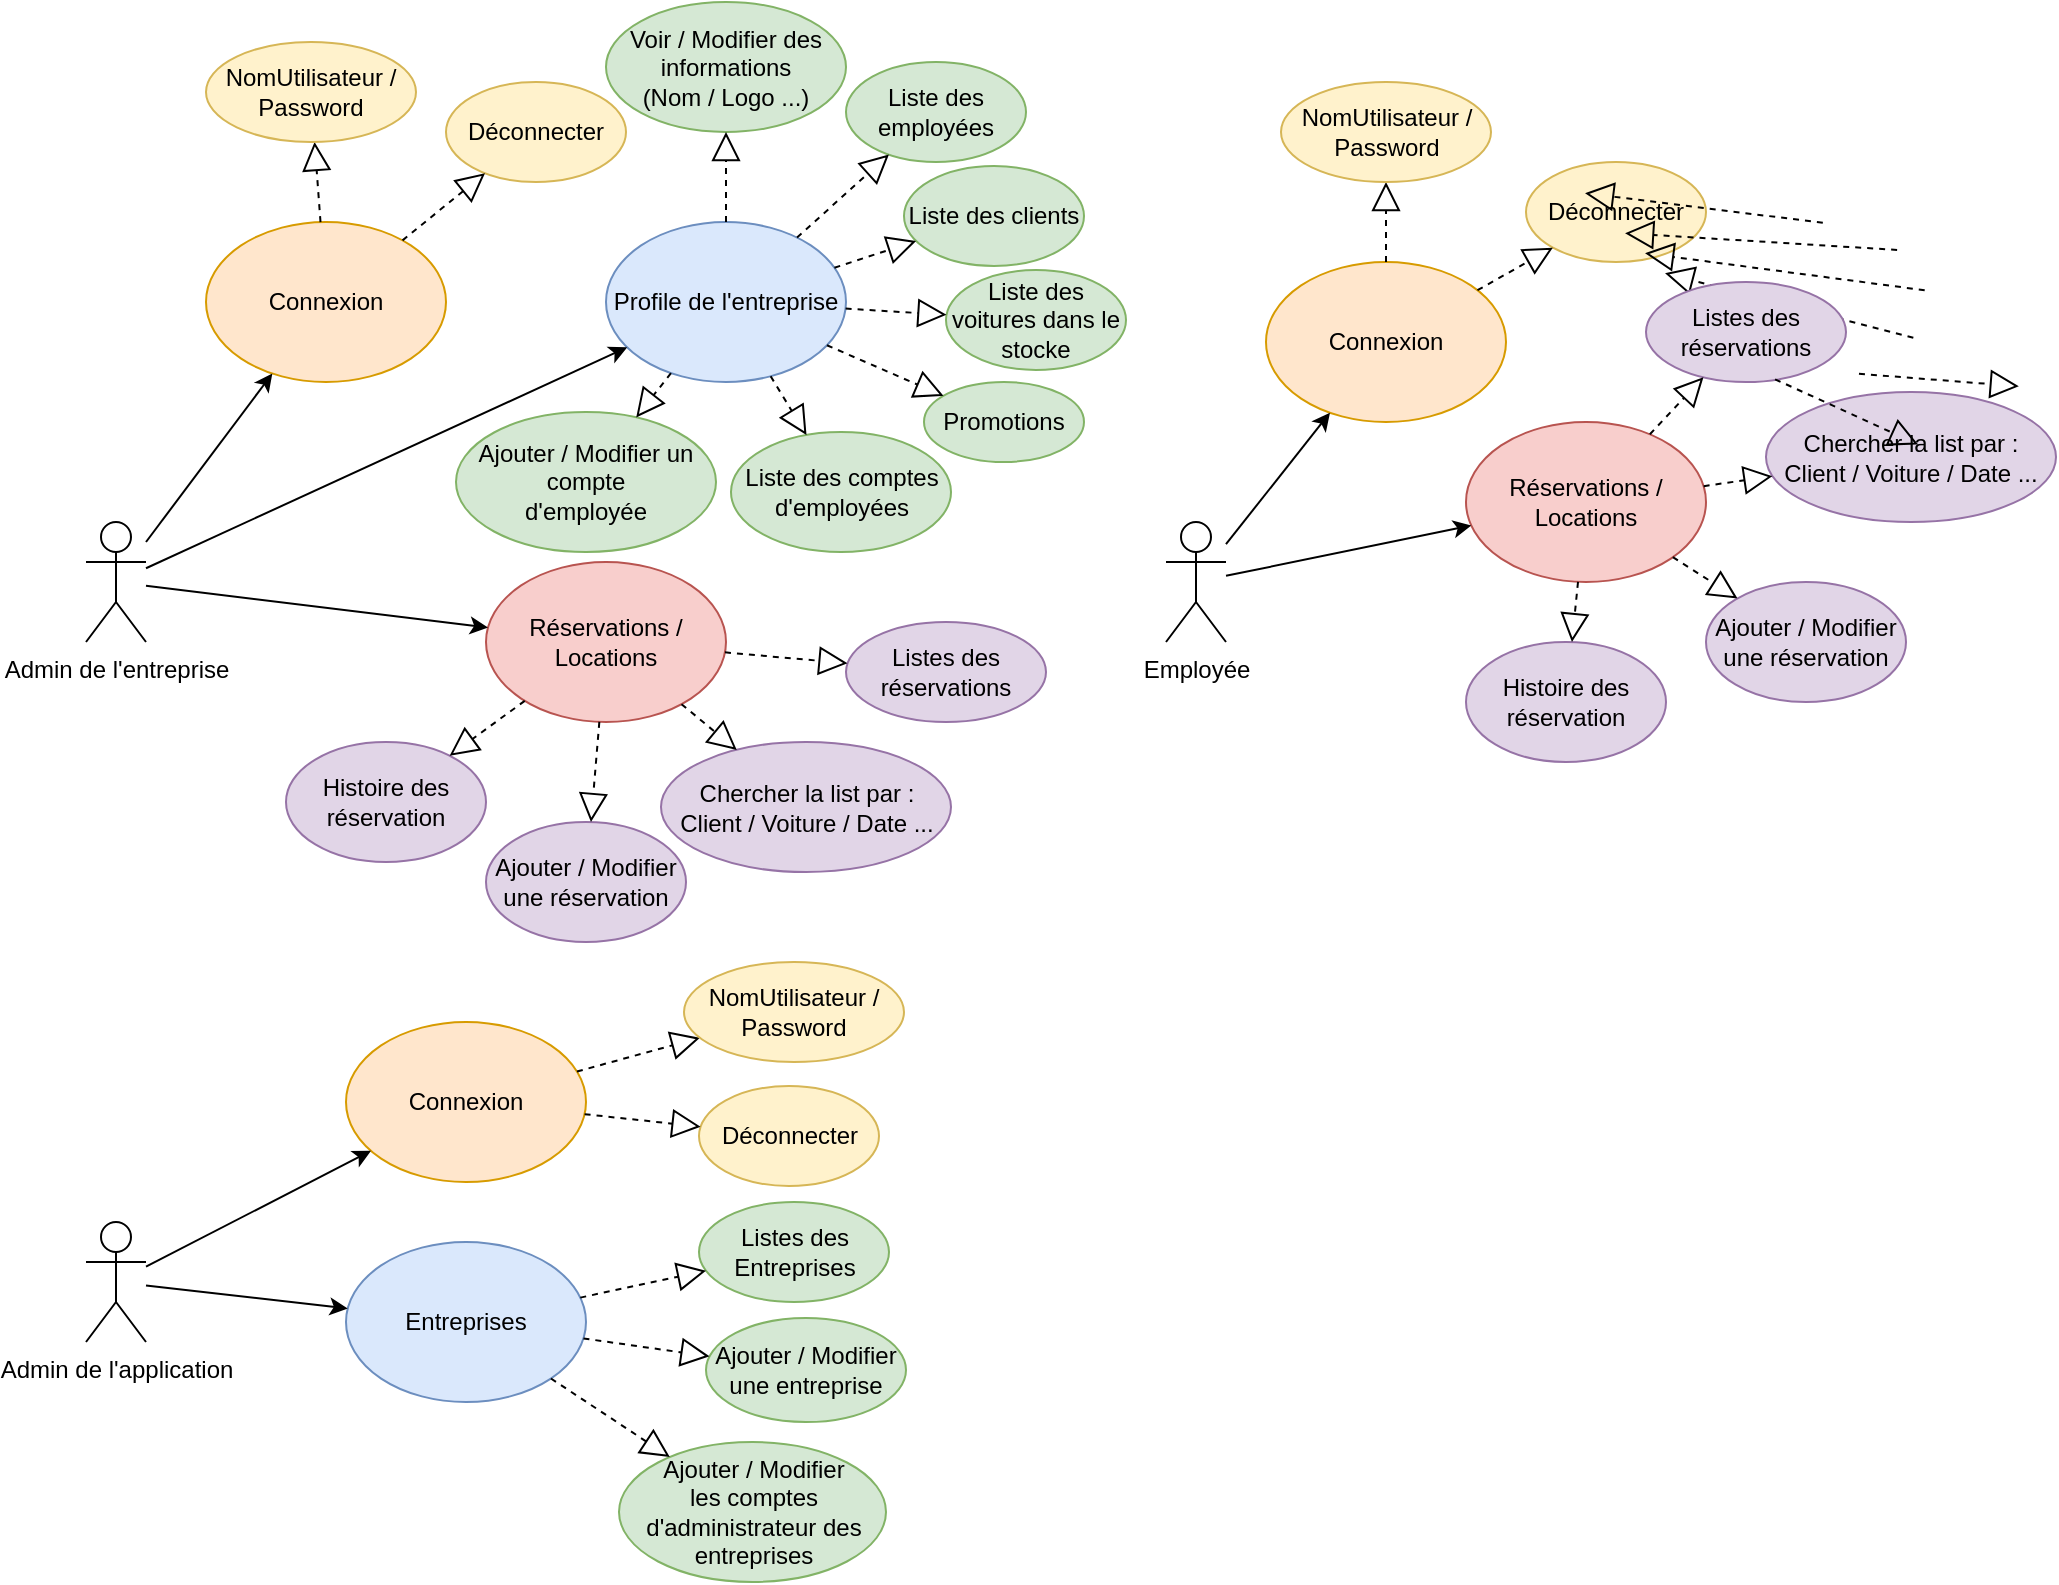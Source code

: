 <mxfile version="15.8.7" type="device"><diagram id="44ZVwxQTt3BeEof1UOp4" name="Page-1"><mxGraphModel dx="1422" dy="865" grid="1" gridSize="10" guides="1" tooltips="1" connect="1" arrows="1" fold="1" page="1" pageScale="1" pageWidth="850" pageHeight="1100" math="0" shadow="0"><root><mxCell id="0"/><mxCell id="1" parent="0"/><mxCell id="5zWyKQmR6_kt13JMFrn8-1" value="Admin de l'entreprise" style="shape=umlActor;verticalLabelPosition=bottom;verticalAlign=top;html=1;outlineConnect=0;" parent="1" vertex="1"><mxGeometry x="80" y="260" width="30" height="60" as="geometry"/></mxCell><mxCell id="5zWyKQmR6_kt13JMFrn8-2" value="Admin de l'application" style="shape=umlActor;verticalLabelPosition=bottom;verticalAlign=top;html=1;outlineConnect=0;" parent="1" vertex="1"><mxGeometry x="80" y="610" width="30" height="60" as="geometry"/></mxCell><mxCell id="5zWyKQmR6_kt13JMFrn8-3" value="Connexion" style="ellipse;whiteSpace=wrap;html=1;fillColor=#ffe6cc;strokeColor=#d79b00;" parent="1" vertex="1"><mxGeometry x="140" y="110" width="120" height="80" as="geometry"/></mxCell><mxCell id="5zWyKQmR6_kt13JMFrn8-4" value="Profile de l'entreprise" style="ellipse;whiteSpace=wrap;html=1;fillColor=#dae8fc;strokeColor=#6c8ebf;" parent="1" vertex="1"><mxGeometry x="340" y="110" width="120" height="80" as="geometry"/></mxCell><mxCell id="5zWyKQmR6_kt13JMFrn8-5" value="" style="endArrow=classic;html=1;rounded=0;" parent="1" source="5zWyKQmR6_kt13JMFrn8-1" target="5zWyKQmR6_kt13JMFrn8-3" edge="1"><mxGeometry width="50" height="50" relative="1" as="geometry"><mxPoint x="560" y="470" as="sourcePoint"/><mxPoint x="610" y="420" as="targetPoint"/></mxGeometry></mxCell><mxCell id="5zWyKQmR6_kt13JMFrn8-6" value="" style="endArrow=classic;html=1;rounded=0;" parent="1" source="5zWyKQmR6_kt13JMFrn8-1" target="5zWyKQmR6_kt13JMFrn8-4" edge="1"><mxGeometry width="50" height="50" relative="1" as="geometry"><mxPoint x="560" y="470" as="sourcePoint"/><mxPoint x="610" y="420" as="targetPoint"/></mxGeometry></mxCell><mxCell id="5zWyKQmR6_kt13JMFrn8-7" value="" style="endArrow=block;dashed=1;endFill=0;endSize=12;html=1;rounded=0;" parent="1" source="5zWyKQmR6_kt13JMFrn8-3" target="5zWyKQmR6_kt13JMFrn8-8" edge="1"><mxGeometry width="160" relative="1" as="geometry"><mxPoint x="380" y="240" as="sourcePoint"/><mxPoint x="540" y="240" as="targetPoint"/></mxGeometry></mxCell><mxCell id="5zWyKQmR6_kt13JMFrn8-8" value="NomUtilisateur / Password" style="ellipse;whiteSpace=wrap;html=1;fillColor=#fff2cc;strokeColor=#d6b656;" parent="1" vertex="1"><mxGeometry x="140" y="20" width="105" height="50" as="geometry"/></mxCell><mxCell id="5zWyKQmR6_kt13JMFrn8-9" value="Déconnecter" style="ellipse;whiteSpace=wrap;html=1;fillColor=#fff2cc;strokeColor=#d6b656;" parent="1" vertex="1"><mxGeometry x="260" y="40" width="90" height="50" as="geometry"/></mxCell><mxCell id="5zWyKQmR6_kt13JMFrn8-10" value="" style="endArrow=block;dashed=1;endFill=0;endSize=12;html=1;rounded=0;" parent="1" source="5zWyKQmR6_kt13JMFrn8-3" target="5zWyKQmR6_kt13JMFrn8-9" edge="1"><mxGeometry width="160" relative="1" as="geometry"><mxPoint x="410" y="170.0" as="sourcePoint"/><mxPoint x="460.0" y="170.0" as="targetPoint"/></mxGeometry></mxCell><mxCell id="5zWyKQmR6_kt13JMFrn8-11" value="Voir / Modifier des informations&lt;br&gt;(Nom / Logo ...)" style="ellipse;whiteSpace=wrap;html=1;fillColor=#d5e8d4;strokeColor=#82b366;" parent="1" vertex="1"><mxGeometry x="340" width="120" height="65" as="geometry"/></mxCell><mxCell id="5zWyKQmR6_kt13JMFrn8-13" value="Liste des employées" style="ellipse;whiteSpace=wrap;html=1;fillColor=#d5e8d4;strokeColor=#82b366;" parent="1" vertex="1"><mxGeometry x="460" y="30" width="90" height="50" as="geometry"/></mxCell><mxCell id="5zWyKQmR6_kt13JMFrn8-14" value="Liste des clients" style="ellipse;whiteSpace=wrap;html=1;fillColor=#d5e8d4;strokeColor=#82b366;" parent="1" vertex="1"><mxGeometry x="489" y="82" width="90" height="50" as="geometry"/></mxCell><mxCell id="5zWyKQmR6_kt13JMFrn8-15" value="Liste des voitures dans le stocke" style="ellipse;whiteSpace=wrap;html=1;fillColor=#d5e8d4;strokeColor=#82b366;" parent="1" vertex="1"><mxGeometry x="510" y="134" width="90" height="50" as="geometry"/></mxCell><mxCell id="5zWyKQmR6_kt13JMFrn8-16" value="" style="endArrow=block;dashed=1;endFill=0;endSize=12;html=1;rounded=0;" parent="1" source="5zWyKQmR6_kt13JMFrn8-4" target="5zWyKQmR6_kt13JMFrn8-11" edge="1"><mxGeometry width="160" relative="1" as="geometry"><mxPoint x="248.166" y="129.136" as="sourcePoint"/><mxPoint x="289.53" y="95.61" as="targetPoint"/></mxGeometry></mxCell><mxCell id="5zWyKQmR6_kt13JMFrn8-18" value="" style="endArrow=block;dashed=1;endFill=0;endSize=12;html=1;rounded=0;" parent="1" source="5zWyKQmR6_kt13JMFrn8-4" target="5zWyKQmR6_kt13JMFrn8-13" edge="1"><mxGeometry width="160" relative="1" as="geometry"><mxPoint x="268.166" y="149.136" as="sourcePoint"/><mxPoint x="309.53" y="115.61" as="targetPoint"/></mxGeometry></mxCell><mxCell id="5zWyKQmR6_kt13JMFrn8-19" value="" style="endArrow=block;dashed=1;endFill=0;endSize=12;html=1;rounded=0;" parent="1" source="5zWyKQmR6_kt13JMFrn8-4" target="5zWyKQmR6_kt13JMFrn8-14" edge="1"><mxGeometry width="160" relative="1" as="geometry"><mxPoint x="278.166" y="159.136" as="sourcePoint"/><mxPoint x="319.53" y="125.61" as="targetPoint"/></mxGeometry></mxCell><mxCell id="5zWyKQmR6_kt13JMFrn8-20" value="" style="endArrow=block;dashed=1;endFill=0;endSize=12;html=1;rounded=0;" parent="1" source="5zWyKQmR6_kt13JMFrn8-4" target="5zWyKQmR6_kt13JMFrn8-15" edge="1"><mxGeometry width="160" relative="1" as="geometry"><mxPoint x="288.166" y="169.136" as="sourcePoint"/><mxPoint x="329.53" y="135.61" as="targetPoint"/></mxGeometry></mxCell><mxCell id="5zWyKQmR6_kt13JMFrn8-21" value="Réservations / Locations" style="ellipse;whiteSpace=wrap;html=1;fillColor=#f8cecc;strokeColor=#b85450;" parent="1" vertex="1"><mxGeometry x="280" y="280" width="120" height="80" as="geometry"/></mxCell><mxCell id="5zWyKQmR6_kt13JMFrn8-22" value="" style="endArrow=classic;html=1;rounded=0;" parent="1" source="5zWyKQmR6_kt13JMFrn8-1" target="5zWyKQmR6_kt13JMFrn8-21" edge="1"><mxGeometry width="50" height="50" relative="1" as="geometry"><mxPoint x="120" y="293.116" as="sourcePoint"/><mxPoint x="360.59" y="182.693" as="targetPoint"/></mxGeometry></mxCell><mxCell id="5zWyKQmR6_kt13JMFrn8-23" value="Listes des réservations" style="ellipse;whiteSpace=wrap;html=1;fillColor=#e1d5e7;strokeColor=#9673a6;" parent="1" vertex="1"><mxGeometry x="460" y="310" width="100" height="50" as="geometry"/></mxCell><mxCell id="5zWyKQmR6_kt13JMFrn8-24" value="" style="endArrow=block;dashed=1;endFill=0;endSize=12;html=1;rounded=0;" parent="1" source="5zWyKQmR6_kt13JMFrn8-21" target="5zWyKQmR6_kt13JMFrn8-23" edge="1"><mxGeometry width="160" relative="1" as="geometry"><mxPoint x="448.696" y="190.57" as="sourcePoint"/><mxPoint x="479.077" y="214.565" as="targetPoint"/></mxGeometry></mxCell><mxCell id="5zWyKQmR6_kt13JMFrn8-25" value="Promotions" style="ellipse;whiteSpace=wrap;html=1;fillColor=#d5e8d4;strokeColor=#82b366;" parent="1" vertex="1"><mxGeometry x="499" y="190" width="80" height="40" as="geometry"/></mxCell><mxCell id="5zWyKQmR6_kt13JMFrn8-26" value="" style="endArrow=block;dashed=1;endFill=0;endSize=12;html=1;rounded=0;" parent="1" source="5zWyKQmR6_kt13JMFrn8-4" target="5zWyKQmR6_kt13JMFrn8-25" edge="1"><mxGeometry width="160" relative="1" as="geometry"><mxPoint x="463.743" y="177.785" as="sourcePoint"/><mxPoint x="506.413" y="192.138" as="targetPoint"/></mxGeometry></mxCell><mxCell id="5zWyKQmR6_kt13JMFrn8-27" value="Ajouter / Modifier une réservation" style="ellipse;whiteSpace=wrap;html=1;fillColor=#e1d5e7;strokeColor=#9673a6;" parent="1" vertex="1"><mxGeometry x="280" y="410" width="100" height="60" as="geometry"/></mxCell><mxCell id="5zWyKQmR6_kt13JMFrn8-28" value="" style="endArrow=block;dashed=1;endFill=0;endSize=12;html=1;rounded=0;" parent="1" source="5zWyKQmR6_kt13JMFrn8-21" target="5zWyKQmR6_kt13JMFrn8-27" edge="1"><mxGeometry width="160" relative="1" as="geometry"><mxPoint x="320.939" y="360.758" as="sourcePoint"/><mxPoint x="357.282" y="334.694" as="targetPoint"/></mxGeometry></mxCell><mxCell id="5zWyKQmR6_kt13JMFrn8-29" value="Chercher la list par :&lt;br&gt;Client / Voiture / Date ..." style="ellipse;whiteSpace=wrap;html=1;fillColor=#e1d5e7;strokeColor=#9673a6;" parent="1" vertex="1"><mxGeometry x="367.5" y="370" width="145" height="65" as="geometry"/></mxCell><mxCell id="5zWyKQmR6_kt13JMFrn8-30" value="" style="endArrow=block;dashed=1;endFill=0;endSize=12;html=1;rounded=0;" parent="1" source="5zWyKQmR6_kt13JMFrn8-21" target="5zWyKQmR6_kt13JMFrn8-29" edge="1"><mxGeometry width="160" relative="1" as="geometry"><mxPoint x="325.315" y="363.782" as="sourcePoint"/><mxPoint x="377.174" y="333.858" as="targetPoint"/></mxGeometry></mxCell><mxCell id="5zWyKQmR6_kt13JMFrn8-31" value="Connexion" style="ellipse;whiteSpace=wrap;html=1;fillColor=#ffe6cc;strokeColor=#d79b00;" parent="1" vertex="1"><mxGeometry x="210" y="510" width="120" height="80" as="geometry"/></mxCell><mxCell id="5zWyKQmR6_kt13JMFrn8-32" value="" style="endArrow=classic;html=1;rounded=0;" parent="1" source="5zWyKQmR6_kt13JMFrn8-2" target="5zWyKQmR6_kt13JMFrn8-31" edge="1"><mxGeometry width="50" height="50" relative="1" as="geometry"><mxPoint x="190" y="750.011" as="sourcePoint"/><mxPoint x="690" y="900" as="targetPoint"/></mxGeometry></mxCell><mxCell id="5zWyKQmR6_kt13JMFrn8-33" value="" style="endArrow=block;dashed=1;endFill=0;endSize=12;html=1;rounded=0;" parent="1" source="5zWyKQmR6_kt13JMFrn8-31" target="5zWyKQmR6_kt13JMFrn8-34" edge="1"><mxGeometry width="160" relative="1" as="geometry"><mxPoint x="460" y="720" as="sourcePoint"/><mxPoint x="620" y="720" as="targetPoint"/></mxGeometry></mxCell><mxCell id="5zWyKQmR6_kt13JMFrn8-34" value="NomUtilisateur&amp;nbsp;/ Password" style="ellipse;whiteSpace=wrap;html=1;fillColor=#fff2cc;strokeColor=#d6b656;" parent="1" vertex="1"><mxGeometry x="379" y="480" width="110" height="50" as="geometry"/></mxCell><mxCell id="5zWyKQmR6_kt13JMFrn8-35" value="Déconnecter" style="ellipse;whiteSpace=wrap;html=1;fillColor=#fff2cc;strokeColor=#d6b656;" parent="1" vertex="1"><mxGeometry x="386.5" y="542" width="90" height="50" as="geometry"/></mxCell><mxCell id="5zWyKQmR6_kt13JMFrn8-36" value="" style="endArrow=block;dashed=1;endFill=0;endSize=12;html=1;rounded=0;" parent="1" source="5zWyKQmR6_kt13JMFrn8-31" target="5zWyKQmR6_kt13JMFrn8-35" edge="1"><mxGeometry width="160" relative="1" as="geometry"><mxPoint x="490" y="650.0" as="sourcePoint"/><mxPoint x="540.0" y="650.0" as="targetPoint"/></mxGeometry></mxCell><mxCell id="5zWyKQmR6_kt13JMFrn8-37" value="Entreprises" style="ellipse;whiteSpace=wrap;html=1;fillColor=#dae8fc;strokeColor=#6c8ebf;" parent="1" vertex="1"><mxGeometry x="210" y="620" width="120" height="80" as="geometry"/></mxCell><mxCell id="5zWyKQmR6_kt13JMFrn8-38" value="" style="endArrow=classic;html=1;rounded=0;" parent="1" source="5zWyKQmR6_kt13JMFrn8-2" target="5zWyKQmR6_kt13JMFrn8-37" edge="1"><mxGeometry width="50" height="50" relative="1" as="geometry"><mxPoint x="120" y="642.283" as="sourcePoint"/><mxPoint x="232.477" y="584.419" as="targetPoint"/></mxGeometry></mxCell><mxCell id="5zWyKQmR6_kt13JMFrn8-40" value="Listes des Entreprises" style="ellipse;whiteSpace=wrap;html=1;fillColor=#d5e8d4;strokeColor=#82b366;" parent="1" vertex="1"><mxGeometry x="386.5" y="600" width="95" height="50" as="geometry"/></mxCell><mxCell id="5zWyKQmR6_kt13JMFrn8-41" value="" style="endArrow=block;dashed=1;endFill=0;endSize=12;html=1;rounded=0;" parent="1" source="5zWyKQmR6_kt13JMFrn8-37" target="5zWyKQmR6_kt13JMFrn8-40" edge="1"><mxGeometry width="160" relative="1" as="geometry"><mxPoint x="339.257" y="566.274" as="sourcePoint"/><mxPoint x="397.248" y="572.461" as="targetPoint"/></mxGeometry></mxCell><mxCell id="5zWyKQmR6_kt13JMFrn8-42" value="Ajouter / Modifier une entreprise" style="ellipse;whiteSpace=wrap;html=1;fillColor=#d5e8d4;strokeColor=#82b366;" parent="1" vertex="1"><mxGeometry x="390" y="658" width="100" height="52" as="geometry"/></mxCell><mxCell id="5zWyKQmR6_kt13JMFrn8-43" value="" style="endArrow=block;dashed=1;endFill=0;endSize=12;html=1;rounded=0;" parent="1" source="5zWyKQmR6_kt13JMFrn8-37" target="5zWyKQmR6_kt13JMFrn8-42" edge="1"><mxGeometry width="160" relative="1" as="geometry"><mxPoint x="337.68" y="658.986" as="sourcePoint"/><mxPoint x="417.806" y="643.465" as="targetPoint"/></mxGeometry></mxCell><mxCell id="5zWyKQmR6_kt13JMFrn8-44" value="Ajouter / Modifier&lt;br&gt;les comptes d'administrateur des entreprises" style="ellipse;whiteSpace=wrap;html=1;fillColor=#d5e8d4;strokeColor=#82b366;" parent="1" vertex="1"><mxGeometry x="346.5" y="720" width="133.5" height="70" as="geometry"/></mxCell><mxCell id="5zWyKQmR6_kt13JMFrn8-45" value="" style="endArrow=block;dashed=1;endFill=0;endSize=12;html=1;rounded=0;" parent="1" source="5zWyKQmR6_kt13JMFrn8-37" target="5zWyKQmR6_kt13JMFrn8-44" edge="1"><mxGeometry width="160" relative="1" as="geometry"><mxPoint x="338.864" y="677.745" as="sourcePoint"/><mxPoint x="411.51" y="687.659" as="targetPoint"/></mxGeometry></mxCell><mxCell id="zusvXLECa7hZo45aqhYN-1" value="Histoire des réservation" style="ellipse;whiteSpace=wrap;html=1;fillColor=#e1d5e7;strokeColor=#9673a6;" parent="1" vertex="1"><mxGeometry x="180" y="370" width="100" height="60" as="geometry"/></mxCell><mxCell id="zusvXLECa7hZo45aqhYN-2" value="" style="endArrow=block;dashed=1;endFill=0;endSize=12;html=1;rounded=0;" parent="1" source="5zWyKQmR6_kt13JMFrn8-21" target="zusvXLECa7hZo45aqhYN-1" edge="1"><mxGeometry width="160" relative="1" as="geometry"><mxPoint x="346.893" y="329.946" as="sourcePoint"/><mxPoint x="342.497" y="380.037" as="targetPoint"/></mxGeometry></mxCell><mxCell id="S9DHs5M48JH0BGUBFi51-30" value="Liste des comptes&lt;br&gt;d'employées" style="ellipse;whiteSpace=wrap;html=1;fillColor=#d5e8d4;strokeColor=#82b366;" vertex="1" parent="1"><mxGeometry x="402.5" y="215" width="110" height="60" as="geometry"/></mxCell><mxCell id="S9DHs5M48JH0BGUBFi51-31" value="" style="endArrow=block;dashed=1;endFill=0;endSize=12;html=1;rounded=0;" edge="1" parent="1" source="5zWyKQmR6_kt13JMFrn8-4" target="S9DHs5M48JH0BGUBFi51-30"><mxGeometry width="160" relative="1" as="geometry"><mxPoint x="436.833" y="195.777" as="sourcePoint"/><mxPoint x="456.097" y="221.247" as="targetPoint"/></mxGeometry></mxCell><mxCell id="S9DHs5M48JH0BGUBFi51-32" value="Employée" style="shape=umlActor;verticalLabelPosition=bottom;verticalAlign=top;html=1;outlineConnect=0;" vertex="1" parent="1"><mxGeometry x="620" y="260" width="30" height="60" as="geometry"/></mxCell><mxCell id="S9DHs5M48JH0BGUBFi51-33" value="Connexion" style="ellipse;whiteSpace=wrap;html=1;fillColor=#ffe6cc;strokeColor=#d79b00;" vertex="1" parent="1"><mxGeometry x="670" y="130" width="120" height="80" as="geometry"/></mxCell><mxCell id="S9DHs5M48JH0BGUBFi51-35" value="" style="endArrow=classic;html=1;rounded=0;" edge="1" parent="1" source="S9DHs5M48JH0BGUBFi51-32" target="S9DHs5M48JH0BGUBFi51-33"><mxGeometry width="50" height="50" relative="1" as="geometry"><mxPoint x="1100" y="470" as="sourcePoint"/><mxPoint x="1150" y="420" as="targetPoint"/></mxGeometry></mxCell><mxCell id="S9DHs5M48JH0BGUBFi51-37" value="" style="endArrow=block;dashed=1;endFill=0;endSize=12;html=1;rounded=0;" edge="1" parent="1" source="S9DHs5M48JH0BGUBFi51-33" target="S9DHs5M48JH0BGUBFi51-38"><mxGeometry width="160" relative="1" as="geometry"><mxPoint x="920" y="240" as="sourcePoint"/><mxPoint x="1080" y="240" as="targetPoint"/></mxGeometry></mxCell><mxCell id="S9DHs5M48JH0BGUBFi51-38" value="NomUtilisateur / Password" style="ellipse;whiteSpace=wrap;html=1;fillColor=#fff2cc;strokeColor=#d6b656;" vertex="1" parent="1"><mxGeometry x="677.5" y="40" width="105" height="50" as="geometry"/></mxCell><mxCell id="S9DHs5M48JH0BGUBFi51-39" value="Déconnecter" style="ellipse;whiteSpace=wrap;html=1;fillColor=#fff2cc;strokeColor=#d6b656;" vertex="1" parent="1"><mxGeometry x="800" y="80" width="90" height="50" as="geometry"/></mxCell><mxCell id="S9DHs5M48JH0BGUBFi51-40" value="" style="endArrow=block;dashed=1;endFill=0;endSize=12;html=1;rounded=0;" edge="1" parent="1" source="S9DHs5M48JH0BGUBFi51-33" target="S9DHs5M48JH0BGUBFi51-39"><mxGeometry width="160" relative="1" as="geometry"><mxPoint x="950" y="170.0" as="sourcePoint"/><mxPoint x="1000.0" y="170.0" as="targetPoint"/></mxGeometry></mxCell><mxCell id="S9DHs5M48JH0BGUBFi51-45" value="" style="endArrow=block;dashed=1;endFill=0;endSize=12;html=1;rounded=0;" edge="1" parent="1" target="S9DHs5M48JH0BGUBFi51-41"><mxGeometry width="160" relative="1" as="geometry"><mxPoint x="948.416" y="110.395" as="sourcePoint"/><mxPoint x="829.53" y="95.61" as="targetPoint"/></mxGeometry></mxCell><mxCell id="S9DHs5M48JH0BGUBFi51-46" value="" style="endArrow=block;dashed=1;endFill=0;endSize=12;html=1;rounded=0;" edge="1" parent="1" target="S9DHs5M48JH0BGUBFi51-42"><mxGeometry width="160" relative="1" as="geometry"><mxPoint x="985.555" y="123.968" as="sourcePoint"/><mxPoint x="849.53" y="115.61" as="targetPoint"/></mxGeometry></mxCell><mxCell id="S9DHs5M48JH0BGUBFi51-47" value="" style="endArrow=block;dashed=1;endFill=0;endSize=12;html=1;rounded=0;" edge="1" parent="1" target="S9DHs5M48JH0BGUBFi51-43"><mxGeometry width="160" relative="1" as="geometry"><mxPoint x="999.349" y="144.124" as="sourcePoint"/><mxPoint x="859.53" y="125.61" as="targetPoint"/></mxGeometry></mxCell><mxCell id="S9DHs5M48JH0BGUBFi51-48" value="" style="endArrow=block;dashed=1;endFill=0;endSize=12;html=1;rounded=0;" edge="1" parent="1" target="S9DHs5M48JH0BGUBFi51-44"><mxGeometry width="160" relative="1" as="geometry"><mxPoint x="993.666" y="167.889" as="sourcePoint"/><mxPoint x="869.53" y="135.61" as="targetPoint"/></mxGeometry></mxCell><mxCell id="S9DHs5M48JH0BGUBFi51-49" value="Réservations / Locations" style="ellipse;whiteSpace=wrap;html=1;fillColor=#f8cecc;strokeColor=#b85450;" vertex="1" parent="1"><mxGeometry x="770" y="210" width="120" height="80" as="geometry"/></mxCell><mxCell id="S9DHs5M48JH0BGUBFi51-50" value="" style="endArrow=classic;html=1;rounded=0;" edge="1" parent="1" source="S9DHs5M48JH0BGUBFi51-32" target="S9DHs5M48JH0BGUBFi51-49"><mxGeometry width="50" height="50" relative="1" as="geometry"><mxPoint x="660" y="293.116" as="sourcePoint"/><mxPoint x="900.59" y="182.693" as="targetPoint"/></mxGeometry></mxCell><mxCell id="S9DHs5M48JH0BGUBFi51-51" value="Listes des réservations" style="ellipse;whiteSpace=wrap;html=1;fillColor=#e1d5e7;strokeColor=#9673a6;" vertex="1" parent="1"><mxGeometry x="860" y="140" width="100" height="50" as="geometry"/></mxCell><mxCell id="S9DHs5M48JH0BGUBFi51-52" value="" style="endArrow=block;dashed=1;endFill=0;endSize=12;html=1;rounded=0;" edge="1" parent="1" source="S9DHs5M48JH0BGUBFi51-49" target="S9DHs5M48JH0BGUBFi51-51"><mxGeometry width="160" relative="1" as="geometry"><mxPoint x="988.696" y="190.57" as="sourcePoint"/><mxPoint x="1019.077" y="214.565" as="targetPoint"/></mxGeometry></mxCell><mxCell id="S9DHs5M48JH0BGUBFi51-54" value="" style="endArrow=block;dashed=1;endFill=0;endSize=12;html=1;rounded=0;" edge="1" parent="1" target="S9DHs5M48JH0BGUBFi51-53"><mxGeometry width="160" relative="1" as="geometry"><mxPoint x="966.479" y="185.894" as="sourcePoint"/><mxPoint x="1046.413" y="192.138" as="targetPoint"/></mxGeometry></mxCell><mxCell id="S9DHs5M48JH0BGUBFi51-55" value="Ajouter / Modifier une réservation" style="ellipse;whiteSpace=wrap;html=1;fillColor=#e1d5e7;strokeColor=#9673a6;" vertex="1" parent="1"><mxGeometry x="890" y="290" width="100" height="60" as="geometry"/></mxCell><mxCell id="S9DHs5M48JH0BGUBFi51-56" value="" style="endArrow=block;dashed=1;endFill=0;endSize=12;html=1;rounded=0;" edge="1" parent="1" source="S9DHs5M48JH0BGUBFi51-49" target="S9DHs5M48JH0BGUBFi51-55"><mxGeometry width="160" relative="1" as="geometry"><mxPoint x="860.939" y="360.758" as="sourcePoint"/><mxPoint x="897.282" y="334.694" as="targetPoint"/></mxGeometry></mxCell><mxCell id="S9DHs5M48JH0BGUBFi51-57" value="Chercher la list par :&lt;br&gt;Client / Voiture / Date ..." style="ellipse;whiteSpace=wrap;html=1;fillColor=#e1d5e7;strokeColor=#9673a6;" vertex="1" parent="1"><mxGeometry x="920" y="195" width="145" height="65" as="geometry"/></mxCell><mxCell id="S9DHs5M48JH0BGUBFi51-58" value="" style="endArrow=block;dashed=1;endFill=0;endSize=12;html=1;rounded=0;" edge="1" parent="1" source="S9DHs5M48JH0BGUBFi51-49" target="S9DHs5M48JH0BGUBFi51-57"><mxGeometry width="160" relative="1" as="geometry"><mxPoint x="865.315" y="363.782" as="sourcePoint"/><mxPoint x="917.174" y="333.858" as="targetPoint"/></mxGeometry></mxCell><mxCell id="S9DHs5M48JH0BGUBFi51-59" value="Histoire des réservation" style="ellipse;whiteSpace=wrap;html=1;fillColor=#e1d5e7;strokeColor=#9673a6;" vertex="1" parent="1"><mxGeometry x="770" y="320" width="100" height="60" as="geometry"/></mxCell><mxCell id="S9DHs5M48JH0BGUBFi51-60" value="" style="endArrow=block;dashed=1;endFill=0;endSize=12;html=1;rounded=0;" edge="1" parent="1" source="S9DHs5M48JH0BGUBFi51-49" target="S9DHs5M48JH0BGUBFi51-59"><mxGeometry width="160" relative="1" as="geometry"><mxPoint x="886.893" y="329.946" as="sourcePoint"/><mxPoint x="882.497" y="380.037" as="targetPoint"/></mxGeometry></mxCell><mxCell id="S9DHs5M48JH0BGUBFi51-62" value="" style="endArrow=block;dashed=1;endFill=0;endSize=12;html=1;rounded=0;" edge="1" parent="1" target="S9DHs5M48JH0BGUBFi51-61"><mxGeometry width="160" relative="1" as="geometry"><mxPoint x="924.54" y="188.649" as="sourcePoint"/><mxPoint x="996.097" y="221.247" as="targetPoint"/></mxGeometry></mxCell><mxCell id="S9DHs5M48JH0BGUBFi51-63" value="Ajouter / Modifier un compte&lt;br&gt;d'employée" style="ellipse;whiteSpace=wrap;html=1;fillColor=#d5e8d4;strokeColor=#82b366;" vertex="1" parent="1"><mxGeometry x="265" y="205" width="130" height="70" as="geometry"/></mxCell><mxCell id="S9DHs5M48JH0BGUBFi51-64" value="" style="endArrow=block;dashed=1;endFill=0;endSize=12;html=1;rounded=0;" edge="1" parent="1" source="5zWyKQmR6_kt13JMFrn8-4" target="S9DHs5M48JH0BGUBFi51-63"><mxGeometry width="160" relative="1" as="geometry"><mxPoint x="433.56" y="196.787" as="sourcePoint"/><mxPoint x="449.412" y="221.669" as="targetPoint"/></mxGeometry></mxCell></root></mxGraphModel></diagram></mxfile>